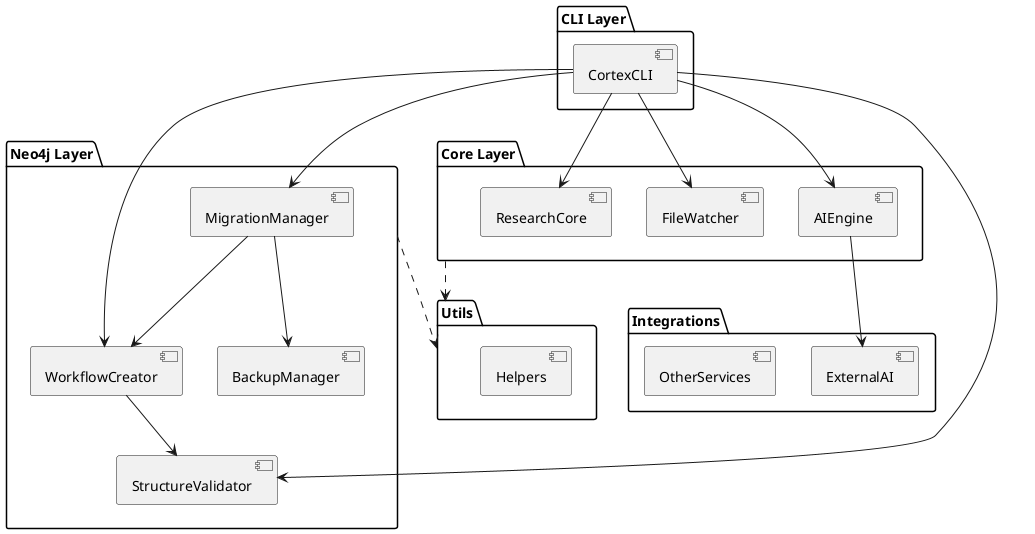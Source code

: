 @startuml
' System Architecture Component Diagram
package "CLI Layer" {
  [CortexCLI]
}
package "Core Layer" {
  [AIEngine]
  [FileWatcher]
  [ResearchCore]
}
package "Neo4j Layer" {
  [MigrationManager]
  [BackupManager]
  [WorkflowCreator]
  [StructureValidator]
}
package "Integrations" {
  [ExternalAI]
  [OtherServices]
}
package "Utils" {
  [Helpers]
}

[CortexCLI] --> [AIEngine]
[CortexCLI] --> [FileWatcher]
[CortexCLI] --> [ResearchCore]
[CortexCLI] --> [MigrationManager]
[CortexCLI] --> [WorkflowCreator]
[CortexCLI] --> [StructureValidator]

[AIEngine] --> [ExternalAI]
[MigrationManager] --> [BackupManager]
[MigrationManager] --> [WorkflowCreator]
[WorkflowCreator] --> [StructureValidator]

[Core Layer] ..> [Utils]
[Neo4j Layer] ..> [Utils]
@enduml

